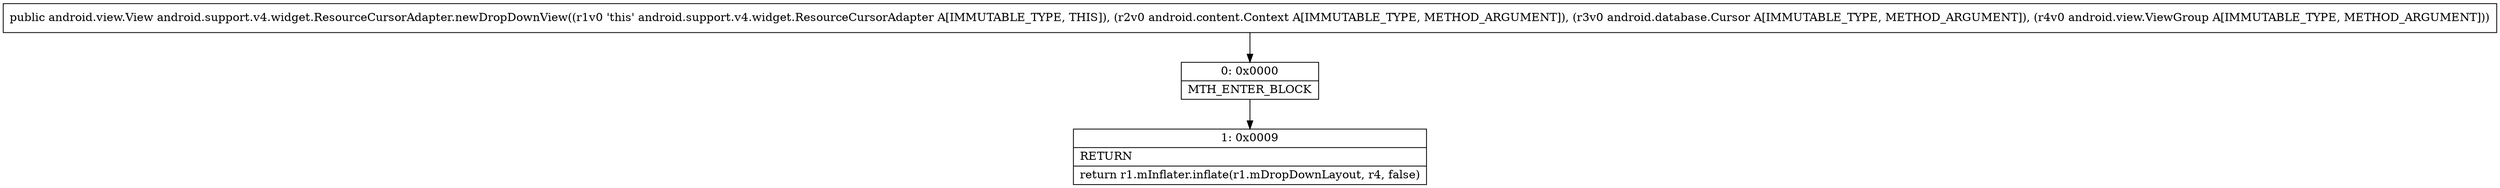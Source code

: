 digraph "CFG forandroid.support.v4.widget.ResourceCursorAdapter.newDropDownView(Landroid\/content\/Context;Landroid\/database\/Cursor;Landroid\/view\/ViewGroup;)Landroid\/view\/View;" {
Node_0 [shape=record,label="{0\:\ 0x0000|MTH_ENTER_BLOCK\l}"];
Node_1 [shape=record,label="{1\:\ 0x0009|RETURN\l|return r1.mInflater.inflate(r1.mDropDownLayout, r4, false)\l}"];
MethodNode[shape=record,label="{public android.view.View android.support.v4.widget.ResourceCursorAdapter.newDropDownView((r1v0 'this' android.support.v4.widget.ResourceCursorAdapter A[IMMUTABLE_TYPE, THIS]), (r2v0 android.content.Context A[IMMUTABLE_TYPE, METHOD_ARGUMENT]), (r3v0 android.database.Cursor A[IMMUTABLE_TYPE, METHOD_ARGUMENT]), (r4v0 android.view.ViewGroup A[IMMUTABLE_TYPE, METHOD_ARGUMENT])) }"];
MethodNode -> Node_0;
Node_0 -> Node_1;
}

